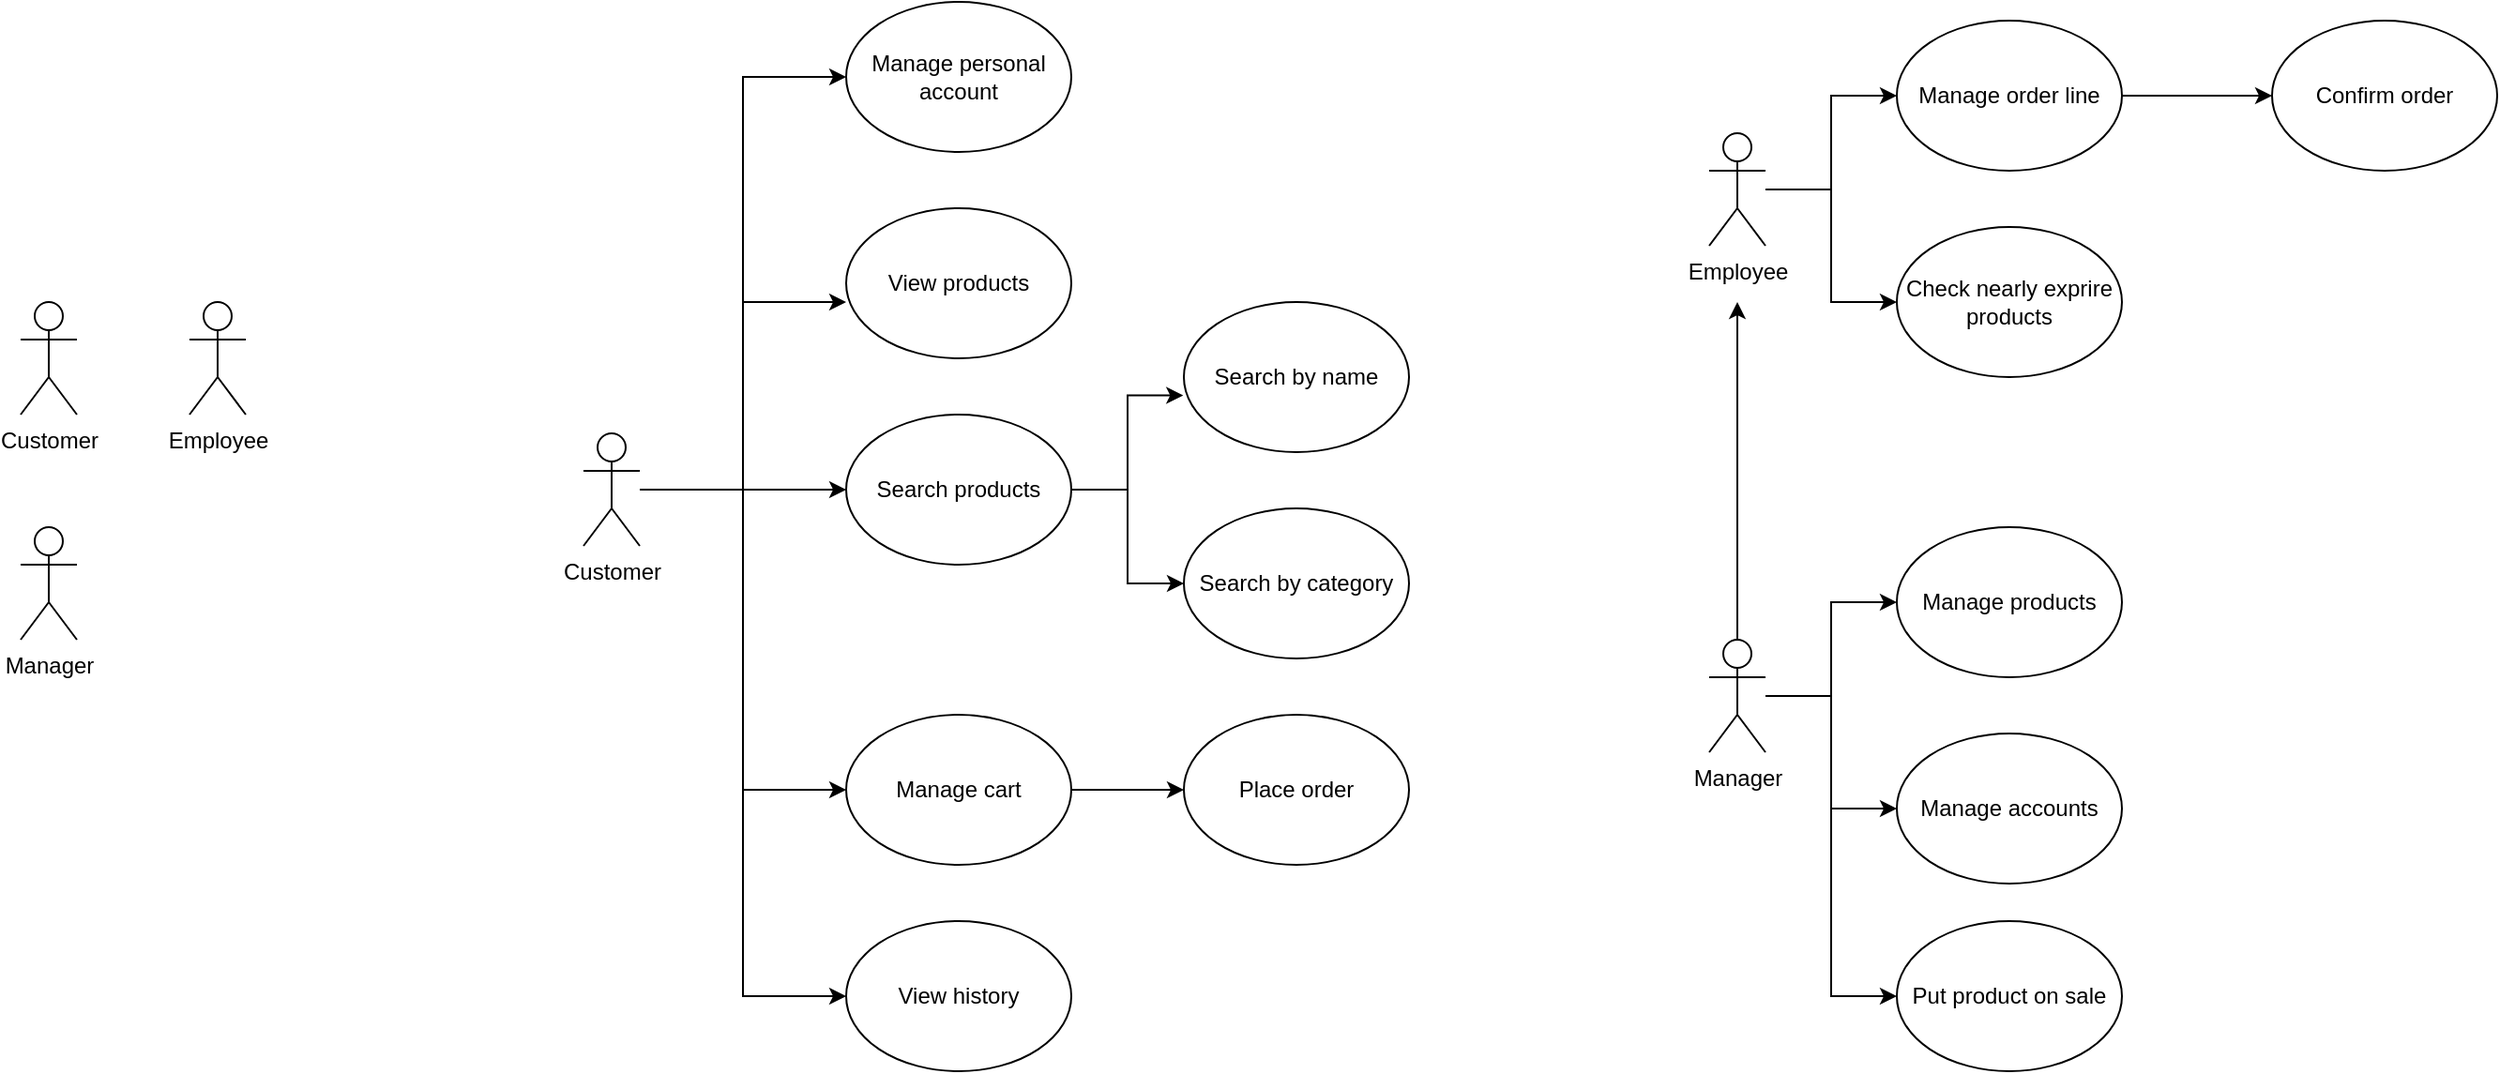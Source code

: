 <mxfile version="14.2.7" type="github">
  <diagram id="xpGsFGaNRFK6pU6DxcJn" name="Page-1">
    <mxGraphModel dx="1673" dy="2046" grid="1" gridSize="10" guides="1" tooltips="1" connect="1" arrows="1" fold="1" page="1" pageScale="1" pageWidth="850" pageHeight="1100" math="0" shadow="0">
      <root>
        <mxCell id="0" />
        <mxCell id="1" parent="0" />
        <mxCell id="mTXnw6Dvg3BRwb1QRPSY-1" value="Customer" style="shape=umlActor;verticalLabelPosition=bottom;verticalAlign=top;html=1;outlineConnect=0;" vertex="1" parent="1">
          <mxGeometry x="140" y="80" width="30" height="60" as="geometry" />
        </mxCell>
        <mxCell id="mTXnw6Dvg3BRwb1QRPSY-2" value="Employee" style="shape=umlActor;verticalLabelPosition=bottom;verticalAlign=top;html=1;outlineConnect=0;" vertex="1" parent="1">
          <mxGeometry x="230" y="80" width="30" height="60" as="geometry" />
        </mxCell>
        <mxCell id="mTXnw6Dvg3BRwb1QRPSY-37" style="edgeStyle=orthogonalEdgeStyle;rounded=0;orthogonalLoop=1;jettySize=auto;html=1;" edge="1" parent="1" source="mTXnw6Dvg3BRwb1QRPSY-3">
          <mxGeometry relative="1" as="geometry">
            <mxPoint x="1055.0" y="80" as="targetPoint" />
          </mxGeometry>
        </mxCell>
        <mxCell id="mTXnw6Dvg3BRwb1QRPSY-41" style="edgeStyle=orthogonalEdgeStyle;rounded=0;orthogonalLoop=1;jettySize=auto;html=1;entryX=0;entryY=0.5;entryDx=0;entryDy=0;" edge="1" parent="1" source="mTXnw6Dvg3BRwb1QRPSY-3" target="mTXnw6Dvg3BRwb1QRPSY-38">
          <mxGeometry relative="1" as="geometry" />
        </mxCell>
        <mxCell id="mTXnw6Dvg3BRwb1QRPSY-42" style="edgeStyle=orthogonalEdgeStyle;rounded=0;orthogonalLoop=1;jettySize=auto;html=1;entryX=0;entryY=0.5;entryDx=0;entryDy=0;" edge="1" parent="1" source="mTXnw6Dvg3BRwb1QRPSY-3" target="mTXnw6Dvg3BRwb1QRPSY-39">
          <mxGeometry relative="1" as="geometry" />
        </mxCell>
        <mxCell id="mTXnw6Dvg3BRwb1QRPSY-43" style="edgeStyle=orthogonalEdgeStyle;rounded=0;orthogonalLoop=1;jettySize=auto;html=1;entryX=0;entryY=0.5;entryDx=0;entryDy=0;" edge="1" parent="1" source="mTXnw6Dvg3BRwb1QRPSY-3" target="mTXnw6Dvg3BRwb1QRPSY-40">
          <mxGeometry relative="1" as="geometry" />
        </mxCell>
        <mxCell id="mTXnw6Dvg3BRwb1QRPSY-3" value="Manager" style="shape=umlActor;verticalLabelPosition=bottom;verticalAlign=top;html=1;outlineConnect=0;" vertex="1" parent="1">
          <mxGeometry x="1040" y="260" width="30" height="60" as="geometry" />
        </mxCell>
        <mxCell id="mTXnw6Dvg3BRwb1QRPSY-19" style="edgeStyle=orthogonalEdgeStyle;rounded=0;orthogonalLoop=1;jettySize=auto;html=1;entryX=0;entryY=0.5;entryDx=0;entryDy=0;" edge="1" parent="1" source="mTXnw6Dvg3BRwb1QRPSY-5" target="mTXnw6Dvg3BRwb1QRPSY-6">
          <mxGeometry relative="1" as="geometry" />
        </mxCell>
        <mxCell id="mTXnw6Dvg3BRwb1QRPSY-20" style="edgeStyle=orthogonalEdgeStyle;rounded=0;orthogonalLoop=1;jettySize=auto;html=1;entryX=0;entryY=0.625;entryDx=0;entryDy=0;entryPerimeter=0;" edge="1" parent="1" source="mTXnw6Dvg3BRwb1QRPSY-5" target="mTXnw6Dvg3BRwb1QRPSY-7">
          <mxGeometry relative="1" as="geometry" />
        </mxCell>
        <mxCell id="mTXnw6Dvg3BRwb1QRPSY-21" style="edgeStyle=orthogonalEdgeStyle;rounded=0;orthogonalLoop=1;jettySize=auto;html=1;entryX=0;entryY=0.5;entryDx=0;entryDy=0;" edge="1" parent="1" source="mTXnw6Dvg3BRwb1QRPSY-5" target="mTXnw6Dvg3BRwb1QRPSY-8">
          <mxGeometry relative="1" as="geometry" />
        </mxCell>
        <mxCell id="mTXnw6Dvg3BRwb1QRPSY-23" style="edgeStyle=orthogonalEdgeStyle;rounded=0;orthogonalLoop=1;jettySize=auto;html=1;entryX=0;entryY=0.5;entryDx=0;entryDy=0;" edge="1" parent="1" source="mTXnw6Dvg3BRwb1QRPSY-5" target="mTXnw6Dvg3BRwb1QRPSY-18">
          <mxGeometry relative="1" as="geometry" />
        </mxCell>
        <mxCell id="mTXnw6Dvg3BRwb1QRPSY-24" style="edgeStyle=orthogonalEdgeStyle;rounded=0;orthogonalLoop=1;jettySize=auto;html=1;entryX=0;entryY=0.5;entryDx=0;entryDy=0;" edge="1" parent="1" source="mTXnw6Dvg3BRwb1QRPSY-5" target="mTXnw6Dvg3BRwb1QRPSY-16">
          <mxGeometry relative="1" as="geometry" />
        </mxCell>
        <mxCell id="mTXnw6Dvg3BRwb1QRPSY-5" value="Customer" style="shape=umlActor;verticalLabelPosition=bottom;verticalAlign=top;html=1;outlineConnect=0;" vertex="1" parent="1">
          <mxGeometry x="440" y="150" width="30" height="60" as="geometry" />
        </mxCell>
        <mxCell id="mTXnw6Dvg3BRwb1QRPSY-6" value="Manage personal account" style="ellipse;whiteSpace=wrap;html=1;" vertex="1" parent="1">
          <mxGeometry x="580" y="-80" width="120" height="80" as="geometry" />
        </mxCell>
        <mxCell id="mTXnw6Dvg3BRwb1QRPSY-7" value="View products" style="ellipse;whiteSpace=wrap;html=1;" vertex="1" parent="1">
          <mxGeometry x="580" y="30" width="120" height="80" as="geometry" />
        </mxCell>
        <mxCell id="mTXnw6Dvg3BRwb1QRPSY-13" style="edgeStyle=orthogonalEdgeStyle;rounded=0;orthogonalLoop=1;jettySize=auto;html=1;entryX=-0.003;entryY=0.622;entryDx=0;entryDy=0;entryPerimeter=0;" edge="1" parent="1" source="mTXnw6Dvg3BRwb1QRPSY-8" target="mTXnw6Dvg3BRwb1QRPSY-9">
          <mxGeometry relative="1" as="geometry" />
        </mxCell>
        <mxCell id="mTXnw6Dvg3BRwb1QRPSY-14" style="edgeStyle=orthogonalEdgeStyle;rounded=0;orthogonalLoop=1;jettySize=auto;html=1;" edge="1" parent="1" source="mTXnw6Dvg3BRwb1QRPSY-8" target="mTXnw6Dvg3BRwb1QRPSY-11">
          <mxGeometry relative="1" as="geometry" />
        </mxCell>
        <mxCell id="mTXnw6Dvg3BRwb1QRPSY-8" value="Search products" style="ellipse;whiteSpace=wrap;html=1;" vertex="1" parent="1">
          <mxGeometry x="580" y="140" width="120" height="80" as="geometry" />
        </mxCell>
        <mxCell id="mTXnw6Dvg3BRwb1QRPSY-9" value="Search by name" style="ellipse;whiteSpace=wrap;html=1;" vertex="1" parent="1">
          <mxGeometry x="760" y="80" width="120" height="80" as="geometry" />
        </mxCell>
        <mxCell id="mTXnw6Dvg3BRwb1QRPSY-11" value="Search by category" style="ellipse;whiteSpace=wrap;html=1;" vertex="1" parent="1">
          <mxGeometry x="760" y="190" width="120" height="80" as="geometry" />
        </mxCell>
        <mxCell id="mTXnw6Dvg3BRwb1QRPSY-15" value="Place order" style="ellipse;whiteSpace=wrap;html=1;" vertex="1" parent="1">
          <mxGeometry x="760" y="300" width="120" height="80" as="geometry" />
        </mxCell>
        <mxCell id="mTXnw6Dvg3BRwb1QRPSY-17" style="edgeStyle=orthogonalEdgeStyle;rounded=0;orthogonalLoop=1;jettySize=auto;html=1;" edge="1" parent="1" source="mTXnw6Dvg3BRwb1QRPSY-16" target="mTXnw6Dvg3BRwb1QRPSY-15">
          <mxGeometry relative="1" as="geometry" />
        </mxCell>
        <mxCell id="mTXnw6Dvg3BRwb1QRPSY-16" value="Manage cart" style="ellipse;whiteSpace=wrap;html=1;" vertex="1" parent="1">
          <mxGeometry x="580" y="300" width="120" height="80" as="geometry" />
        </mxCell>
        <mxCell id="mTXnw6Dvg3BRwb1QRPSY-18" value="View history" style="ellipse;whiteSpace=wrap;html=1;" vertex="1" parent="1">
          <mxGeometry x="580" y="410" width="120" height="80" as="geometry" />
        </mxCell>
        <mxCell id="mTXnw6Dvg3BRwb1QRPSY-34" style="edgeStyle=orthogonalEdgeStyle;rounded=0;orthogonalLoop=1;jettySize=auto;html=1;" edge="1" parent="1" source="mTXnw6Dvg3BRwb1QRPSY-27" target="mTXnw6Dvg3BRwb1QRPSY-29">
          <mxGeometry relative="1" as="geometry" />
        </mxCell>
        <mxCell id="mTXnw6Dvg3BRwb1QRPSY-35" style="edgeStyle=orthogonalEdgeStyle;rounded=0;orthogonalLoop=1;jettySize=auto;html=1;entryX=0;entryY=0.5;entryDx=0;entryDy=0;" edge="1" parent="1" source="mTXnw6Dvg3BRwb1QRPSY-27" target="mTXnw6Dvg3BRwb1QRPSY-32">
          <mxGeometry relative="1" as="geometry" />
        </mxCell>
        <mxCell id="mTXnw6Dvg3BRwb1QRPSY-27" value="Employee" style="shape=umlActor;verticalLabelPosition=bottom;verticalAlign=top;html=1;outlineConnect=0;" vertex="1" parent="1">
          <mxGeometry x="1040" y="-10" width="30" height="60" as="geometry" />
        </mxCell>
        <mxCell id="mTXnw6Dvg3BRwb1QRPSY-31" value="" style="edgeStyle=orthogonalEdgeStyle;rounded=0;orthogonalLoop=1;jettySize=auto;html=1;" edge="1" parent="1" source="mTXnw6Dvg3BRwb1QRPSY-29" target="mTXnw6Dvg3BRwb1QRPSY-30">
          <mxGeometry relative="1" as="geometry" />
        </mxCell>
        <mxCell id="mTXnw6Dvg3BRwb1QRPSY-29" value="Manage order line" style="ellipse;whiteSpace=wrap;html=1;" vertex="1" parent="1">
          <mxGeometry x="1140" y="-70" width="120" height="80" as="geometry" />
        </mxCell>
        <mxCell id="mTXnw6Dvg3BRwb1QRPSY-30" value="Confirm order" style="ellipse;whiteSpace=wrap;html=1;" vertex="1" parent="1">
          <mxGeometry x="1340" y="-70" width="120" height="80" as="geometry" />
        </mxCell>
        <mxCell id="mTXnw6Dvg3BRwb1QRPSY-32" value="Check nearly exprire products" style="ellipse;whiteSpace=wrap;html=1;" vertex="1" parent="1">
          <mxGeometry x="1140" y="40" width="120" height="80" as="geometry" />
        </mxCell>
        <mxCell id="mTXnw6Dvg3BRwb1QRPSY-36" value="Manager" style="shape=umlActor;verticalLabelPosition=bottom;verticalAlign=top;html=1;outlineConnect=0;" vertex="1" parent="1">
          <mxGeometry x="140" y="200" width="30" height="60" as="geometry" />
        </mxCell>
        <mxCell id="mTXnw6Dvg3BRwb1QRPSY-38" value="Manage products" style="ellipse;whiteSpace=wrap;html=1;" vertex="1" parent="1">
          <mxGeometry x="1140" y="200" width="120" height="80" as="geometry" />
        </mxCell>
        <mxCell id="mTXnw6Dvg3BRwb1QRPSY-39" value="Manage accounts" style="ellipse;whiteSpace=wrap;html=1;" vertex="1" parent="1">
          <mxGeometry x="1140" y="310" width="120" height="80" as="geometry" />
        </mxCell>
        <mxCell id="mTXnw6Dvg3BRwb1QRPSY-40" value="Put product on sale" style="ellipse;whiteSpace=wrap;html=1;" vertex="1" parent="1">
          <mxGeometry x="1140" y="410" width="120" height="80" as="geometry" />
        </mxCell>
      </root>
    </mxGraphModel>
  </diagram>
</mxfile>
